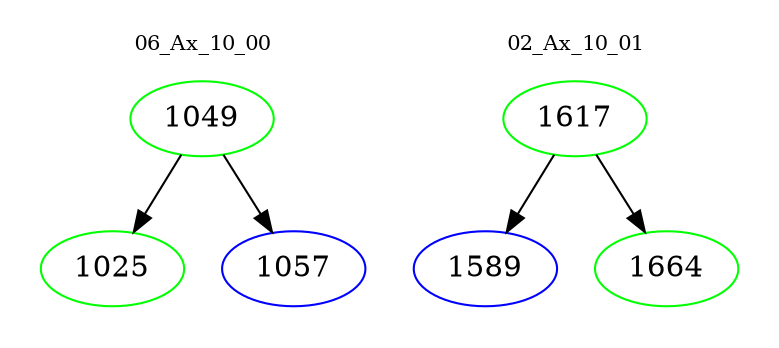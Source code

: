 digraph{
subgraph cluster_0 {
color = white
label = "06_Ax_10_00";
fontsize=10;
T0_1049 [label="1049", color="green"]
T0_1049 -> T0_1025 [color="black"]
T0_1025 [label="1025", color="green"]
T0_1049 -> T0_1057 [color="black"]
T0_1057 [label="1057", color="blue"]
}
subgraph cluster_1 {
color = white
label = "02_Ax_10_01";
fontsize=10;
T1_1617 [label="1617", color="green"]
T1_1617 -> T1_1589 [color="black"]
T1_1589 [label="1589", color="blue"]
T1_1617 -> T1_1664 [color="black"]
T1_1664 [label="1664", color="green"]
}
}
